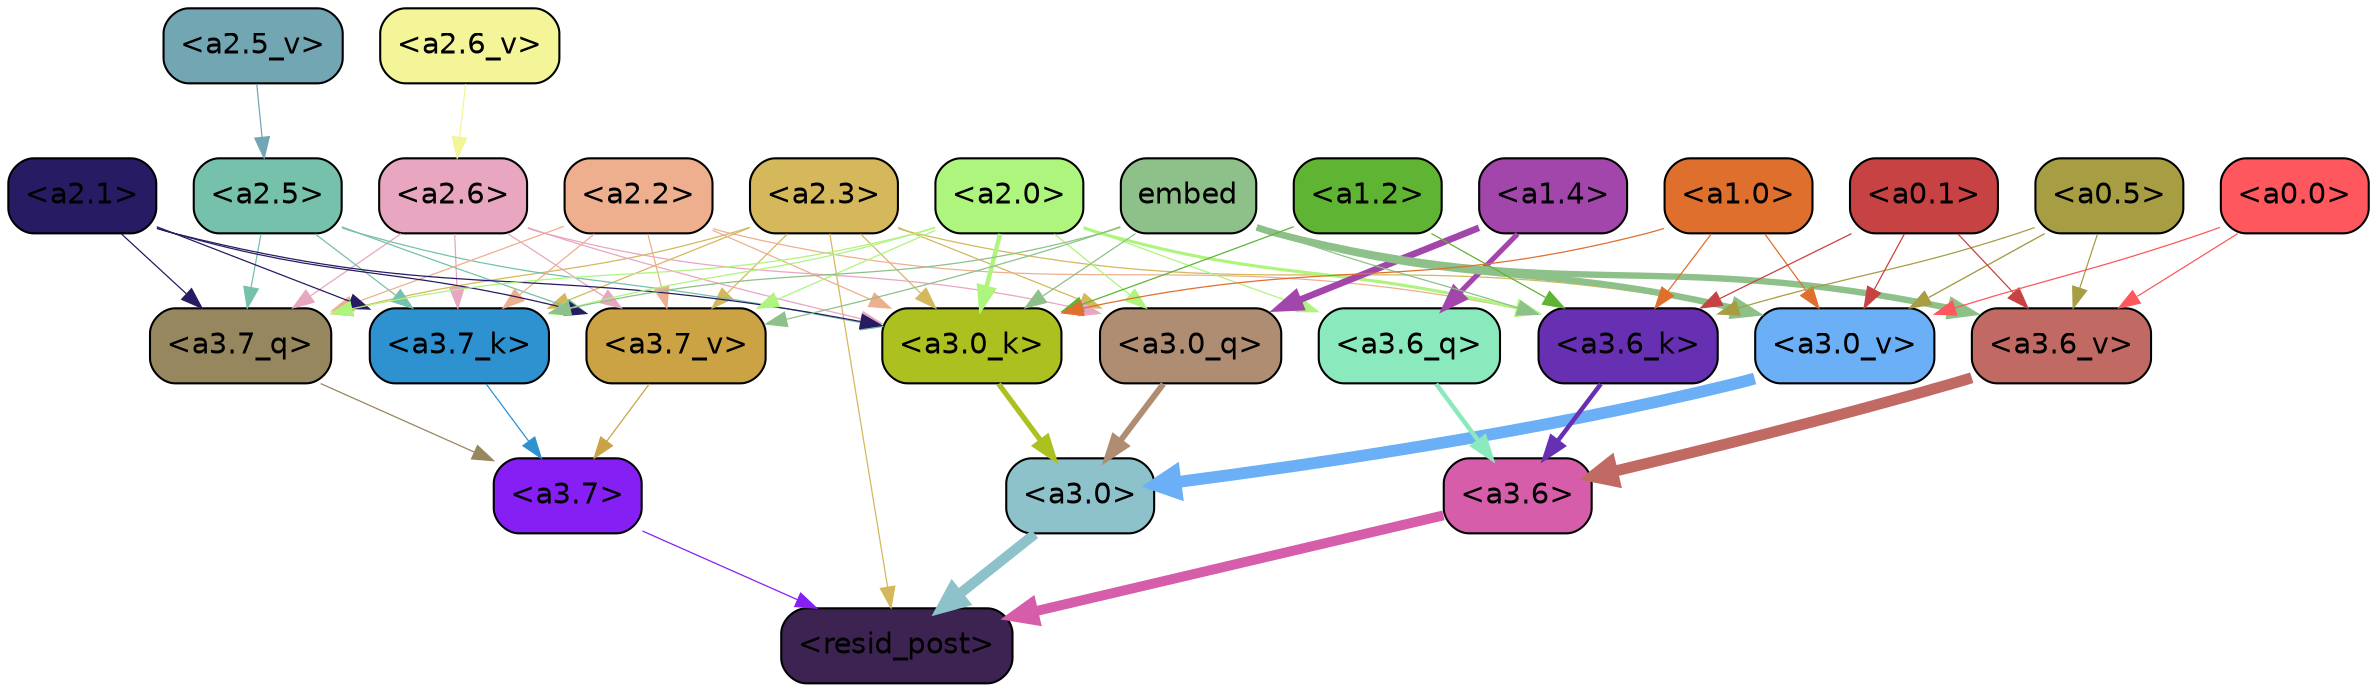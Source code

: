 strict digraph "" {
	graph [bgcolor=transparent,
		layout=dot,
		overlap=false,
		splines=true
	];
	"<a3.7>"	[color=black,
		fillcolor="#861ff4",
		fontname=Helvetica,
		shape=box,
		style="filled, rounded"];
	"<resid_post>"	[color=black,
		fillcolor="#3c2351",
		fontname=Helvetica,
		shape=box,
		style="filled, rounded"];
	"<a3.7>" -> "<resid_post>"	[color="#861ff4",
		penwidth=0.6];
	"<a3.6>"	[color=black,
		fillcolor="#d65daa",
		fontname=Helvetica,
		shape=box,
		style="filled, rounded"];
	"<a3.6>" -> "<resid_post>"	[color="#d65daa",
		penwidth=4.7534414529800415];
	"<a3.0>"	[color=black,
		fillcolor="#8dc2ca",
		fontname=Helvetica,
		shape=box,
		style="filled, rounded"];
	"<a3.0>" -> "<resid_post>"	[color="#8dc2ca",
		penwidth=4.898576855659485];
	"<a2.3>"	[color=black,
		fillcolor="#d4b85b",
		fontname=Helvetica,
		shape=box,
		style="filled, rounded"];
	"<a2.3>" -> "<resid_post>"	[color="#d4b85b",
		penwidth=0.6];
	"<a3.7_q>"	[color=black,
		fillcolor="#97875e",
		fontname=Helvetica,
		shape=box,
		style="filled, rounded"];
	"<a2.3>" -> "<a3.7_q>"	[color="#d4b85b",
		penwidth=0.6];
	"<a3.0_q>"	[color=black,
		fillcolor="#af8d72",
		fontname=Helvetica,
		shape=box,
		style="filled, rounded"];
	"<a2.3>" -> "<a3.0_q>"	[color="#d4b85b",
		penwidth=0.6];
	"<a3.7_k>"	[color=black,
		fillcolor="#2e91d0",
		fontname=Helvetica,
		shape=box,
		style="filled, rounded"];
	"<a2.3>" -> "<a3.7_k>"	[color="#d4b85b",
		penwidth=0.6];
	"<a3.0_k>"	[color=black,
		fillcolor="#acc11f",
		fontname=Helvetica,
		shape=box,
		style="filled, rounded"];
	"<a2.3>" -> "<a3.0_k>"	[color="#d4b85b",
		penwidth=0.6];
	"<a3.7_v>"	[color=black,
		fillcolor="#cba345",
		fontname=Helvetica,
		shape=box,
		style="filled, rounded"];
	"<a2.3>" -> "<a3.7_v>"	[color="#d4b85b",
		penwidth=0.6];
	"<a3.0_v>"	[color=black,
		fillcolor="#6baff6",
		fontname=Helvetica,
		shape=box,
		style="filled, rounded"];
	"<a2.3>" -> "<a3.0_v>"	[color="#d4b85b",
		penwidth=0.6];
	"<a3.7_q>" -> "<a3.7>"	[color="#97875e",
		penwidth=0.6];
	"<a3.6_q>"	[color=black,
		fillcolor="#8be9be",
		fontname=Helvetica,
		shape=box,
		style="filled, rounded"];
	"<a3.6_q>" -> "<a3.6>"	[color="#8be9be",
		penwidth=2.160832464694977];
	"<a3.0_q>" -> "<a3.0>"	[color="#af8d72",
		penwidth=2.870753765106201];
	"<a3.7_k>" -> "<a3.7>"	[color="#2e91d0",
		penwidth=0.6];
	"<a3.6_k>"	[color=black,
		fillcolor="#6730b3",
		fontname=Helvetica,
		shape=box,
		style="filled, rounded"];
	"<a3.6_k>" -> "<a3.6>"	[color="#6730b3",
		penwidth=2.13908451795578];
	"<a3.0_k>" -> "<a3.0>"	[color="#acc11f",
		penwidth=2.520303964614868];
	"<a3.7_v>" -> "<a3.7>"	[color="#cba345",
		penwidth=0.6];
	"<a3.6_v>"	[color=black,
		fillcolor="#c16a64",
		fontname=Helvetica,
		shape=box,
		style="filled, rounded"];
	"<a3.6_v>" -> "<a3.6>"	[color="#c16a64",
		penwidth=5.297133803367615];
	"<a3.0_v>" -> "<a3.0>"	[color="#6baff6",
		penwidth=5.680712580680847];
	"<a2.6>"	[color=black,
		fillcolor="#e8a6c1",
		fontname=Helvetica,
		shape=box,
		style="filled, rounded"];
	"<a2.6>" -> "<a3.7_q>"	[color="#e8a6c1",
		penwidth=0.6];
	"<a2.6>" -> "<a3.0_q>"	[color="#e8a6c1",
		penwidth=0.6];
	"<a2.6>" -> "<a3.7_k>"	[color="#e8a6c1",
		penwidth=0.6];
	"<a2.6>" -> "<a3.0_k>"	[color="#e8a6c1",
		penwidth=0.6];
	"<a2.6>" -> "<a3.7_v>"	[color="#e8a6c1",
		penwidth=0.6];
	"<a2.5>"	[color=black,
		fillcolor="#75c1ab",
		fontname=Helvetica,
		shape=box,
		style="filled, rounded"];
	"<a2.5>" -> "<a3.7_q>"	[color="#75c1ab",
		penwidth=0.6];
	"<a2.5>" -> "<a3.7_k>"	[color="#75c1ab",
		penwidth=0.6];
	"<a2.5>" -> "<a3.0_k>"	[color="#75c1ab",
		penwidth=0.6];
	"<a2.5>" -> "<a3.7_v>"	[color="#75c1ab",
		penwidth=0.6];
	"<a2.2>"	[color=black,
		fillcolor="#eeaf8f",
		fontname=Helvetica,
		shape=box,
		style="filled, rounded"];
	"<a2.2>" -> "<a3.7_q>"	[color="#eeaf8f",
		penwidth=0.6];
	"<a2.2>" -> "<a3.7_k>"	[color="#eeaf8f",
		penwidth=0.6];
	"<a2.2>" -> "<a3.6_k>"	[color="#eeaf8f",
		penwidth=0.6];
	"<a2.2>" -> "<a3.0_k>"	[color="#eeaf8f",
		penwidth=0.6];
	"<a2.2>" -> "<a3.7_v>"	[color="#eeaf8f",
		penwidth=0.6];
	"<a2.1>"	[color=black,
		fillcolor="#271b63",
		fontname=Helvetica,
		shape=box,
		style="filled, rounded"];
	"<a2.1>" -> "<a3.7_q>"	[color="#271b63",
		penwidth=0.6];
	"<a2.1>" -> "<a3.7_k>"	[color="#271b63",
		penwidth=0.6];
	"<a2.1>" -> "<a3.0_k>"	[color="#271b63",
		penwidth=0.6];
	"<a2.1>" -> "<a3.7_v>"	[color="#271b63",
		penwidth=0.6];
	"<a2.0>"	[color=black,
		fillcolor="#adf57c",
		fontname=Helvetica,
		shape=box,
		style="filled, rounded"];
	"<a2.0>" -> "<a3.7_q>"	[color="#adf57c",
		penwidth=0.6];
	"<a2.0>" -> "<a3.6_q>"	[color="#adf57c",
		penwidth=0.6];
	"<a2.0>" -> "<a3.0_q>"	[color="#adf57c",
		penwidth=0.6];
	"<a2.0>" -> "<a3.7_k>"	[color="#adf57c",
		penwidth=0.6];
	"<a2.0>" -> "<a3.6_k>"	[color="#adf57c",
		penwidth=1.4855384826660156];
	"<a2.0>" -> "<a3.0_k>"	[color="#adf57c",
		penwidth=2.142689883708954];
	"<a2.0>" -> "<a3.7_v>"	[color="#adf57c",
		penwidth=0.6];
	"<a1.4>"	[color=black,
		fillcolor="#a346ab",
		fontname=Helvetica,
		shape=box,
		style="filled, rounded"];
	"<a1.4>" -> "<a3.6_q>"	[color="#a346ab",
		penwidth=2.4767253398895264];
	"<a1.4>" -> "<a3.0_q>"	[color="#a346ab",
		penwidth=3.192750334739685];
	embed	[color=black,
		fillcolor="#8dc189",
		fontname=Helvetica,
		shape=box,
		style="filled, rounded"];
	embed -> "<a3.7_k>"	[color="#8dc189",
		penwidth=0.6];
	embed -> "<a3.6_k>"	[color="#8dc189",
		penwidth=0.6];
	embed -> "<a3.0_k>"	[color="#8dc189",
		penwidth=0.6015868484973907];
	embed -> "<a3.7_v>"	[color="#8dc189",
		penwidth=0.6];
	embed -> "<a3.6_v>"	[color="#8dc189",
		penwidth=3.067279100418091];
	embed -> "<a3.0_v>"	[color="#8dc189",
		penwidth=3.0891895294189453];
	"<a1.2>"	[color=black,
		fillcolor="#5fb433",
		fontname=Helvetica,
		shape=box,
		style="filled, rounded"];
	"<a1.2>" -> "<a3.6_k>"	[color="#5fb433",
		penwidth=0.6];
	"<a1.2>" -> "<a3.0_k>"	[color="#5fb433",
		penwidth=0.6];
	"<a1.0>"	[color=black,
		fillcolor="#df6f2c",
		fontname=Helvetica,
		shape=box,
		style="filled, rounded"];
	"<a1.0>" -> "<a3.6_k>"	[color="#df6f2c",
		penwidth=0.6];
	"<a1.0>" -> "<a3.0_k>"	[color="#df6f2c",
		penwidth=0.6];
	"<a1.0>" -> "<a3.0_v>"	[color="#df6f2c",
		penwidth=0.6];
	"<a0.5>"	[color=black,
		fillcolor="#a79d43",
		fontname=Helvetica,
		shape=box,
		style="filled, rounded"];
	"<a0.5>" -> "<a3.6_k>"	[color="#a79d43",
		penwidth=0.6];
	"<a0.5>" -> "<a3.6_v>"	[color="#a79d43",
		penwidth=0.6];
	"<a0.5>" -> "<a3.0_v>"	[color="#a79d43",
		penwidth=0.6549575447570533];
	"<a0.1>"	[color=black,
		fillcolor="#c74242",
		fontname=Helvetica,
		shape=box,
		style="filled, rounded"];
	"<a0.1>" -> "<a3.6_k>"	[color="#c74242",
		penwidth=0.6];
	"<a0.1>" -> "<a3.6_v>"	[color="#c74242",
		penwidth=0.6];
	"<a0.1>" -> "<a3.0_v>"	[color="#c74242",
		penwidth=0.6];
	"<a0.0>"	[color=black,
		fillcolor="#fe575d",
		fontname=Helvetica,
		shape=box,
		style="filled, rounded"];
	"<a0.0>" -> "<a3.6_v>"	[color="#fe575d",
		penwidth=0.6];
	"<a0.0>" -> "<a3.0_v>"	[color="#fe575d",
		penwidth=0.6];
	"<a2.6_v>"	[color=black,
		fillcolor="#f3f598",
		fontname=Helvetica,
		shape=box,
		style="filled, rounded"];
	"<a2.6_v>" -> "<a2.6>"	[color="#f3f598",
		penwidth=0.6];
	"<a2.5_v>"	[color=black,
		fillcolor="#73a6b3",
		fontname=Helvetica,
		shape=box,
		style="filled, rounded"];
	"<a2.5_v>" -> "<a2.5>"	[color="#73a6b3",
		penwidth=0.6];
}
